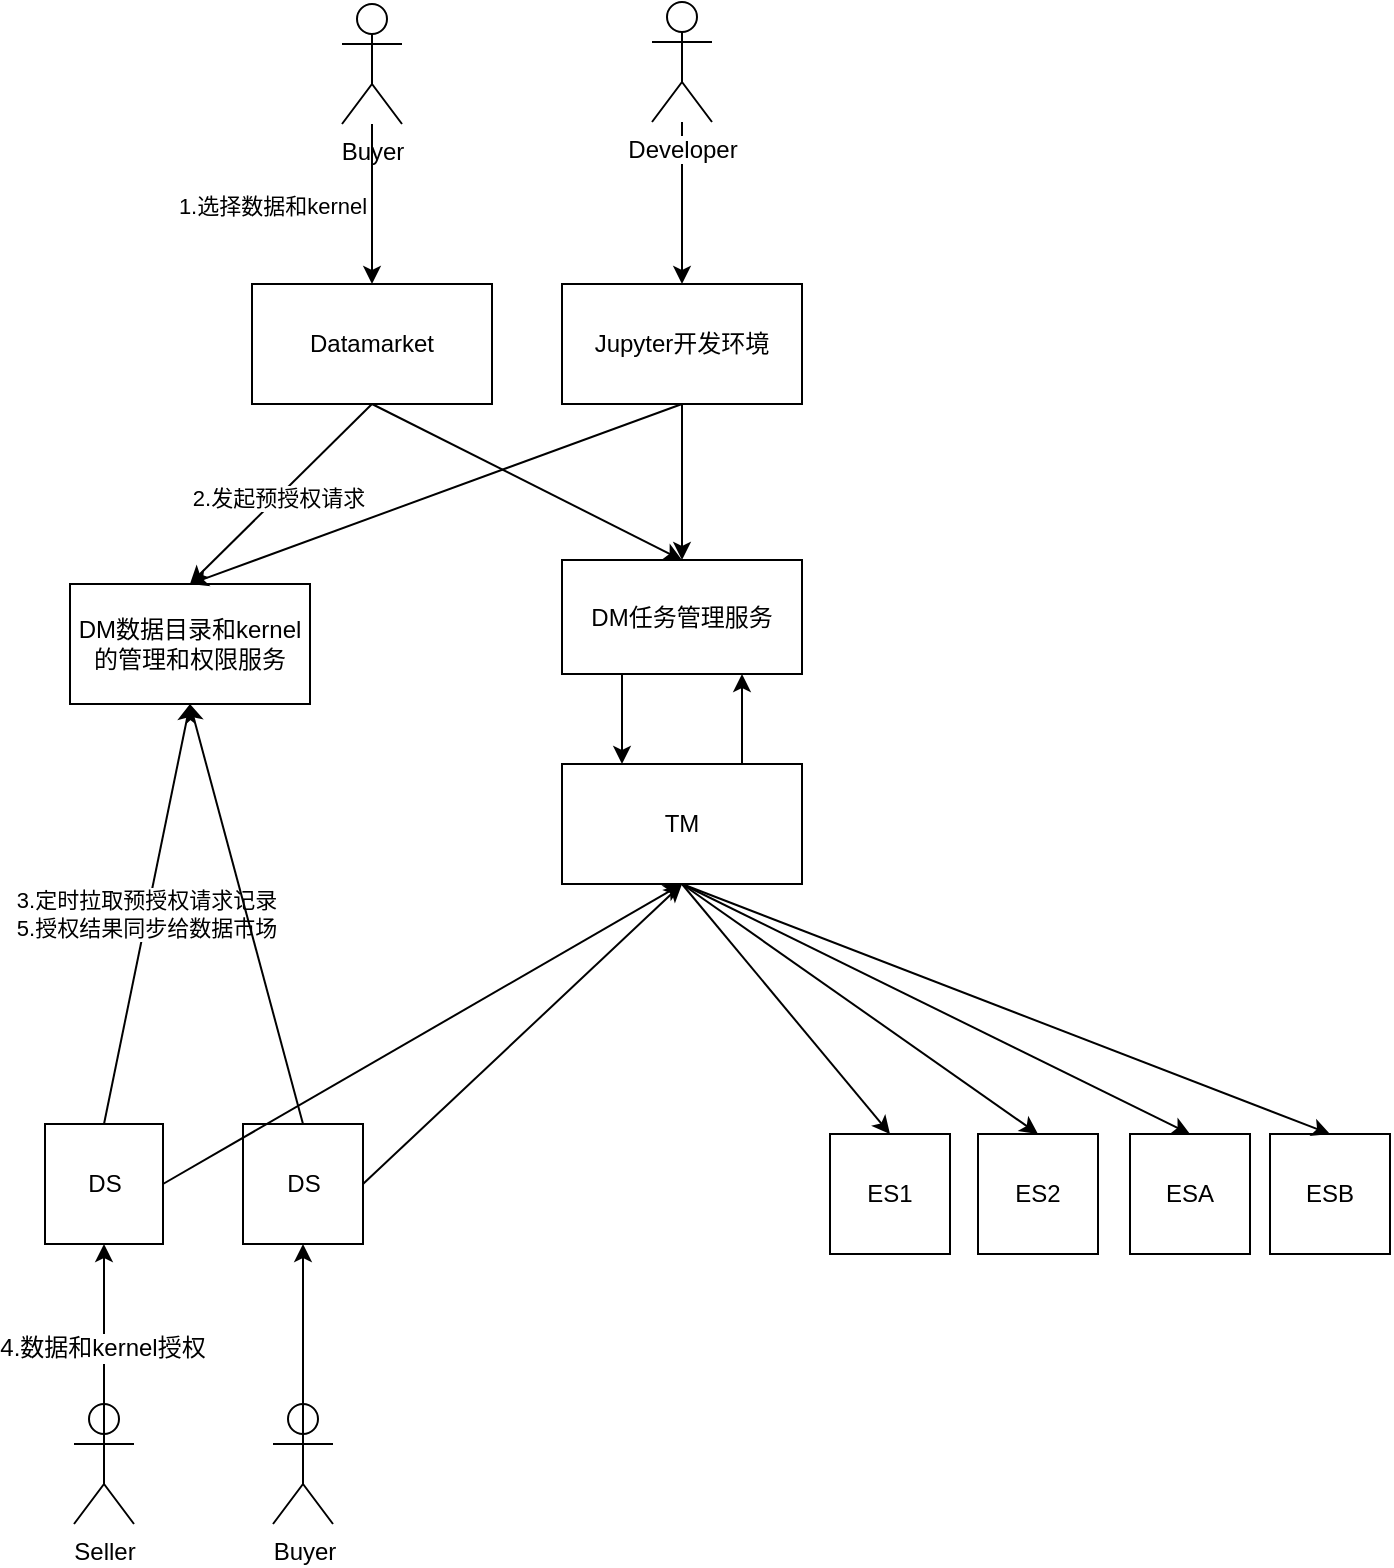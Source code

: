 <mxfile version="12.9.11" type="github">
  <diagram id="OBpz-HxGuRN2mtiWmTwj" name="Page-1">
    <mxGraphModel dx="885" dy="1855" grid="1" gridSize="10" guides="1" tooltips="1" connect="1" arrows="1" fold="1" page="1" pageScale="1" pageWidth="827" pageHeight="1169" math="0" shadow="0">
      <root>
        <mxCell id="0" />
        <mxCell id="1" parent="0" />
        <mxCell id="ubIFbfM6RXI0TAhfLppu-1" value="DS" style="rounded=0;whiteSpace=wrap;html=1;" parent="1" vertex="1">
          <mxGeometry x="137.5" y="550" width="59" height="60" as="geometry" />
        </mxCell>
        <mxCell id="ubIFbfM6RXI0TAhfLppu-2" value="TM" style="rounded=0;whiteSpace=wrap;html=1;" parent="1" vertex="1">
          <mxGeometry x="396" y="370" width="120" height="60" as="geometry" />
        </mxCell>
        <mxCell id="ubIFbfM6RXI0TAhfLppu-3" value="ES1" style="rounded=0;whiteSpace=wrap;html=1;" parent="1" vertex="1">
          <mxGeometry x="530" y="555" width="60" height="60" as="geometry" />
        </mxCell>
        <mxCell id="ubIFbfM6RXI0TAhfLppu-4" value="ESB" style="rounded=0;whiteSpace=wrap;html=1;" parent="1" vertex="1">
          <mxGeometry x="750" y="555" width="60" height="60" as="geometry" />
        </mxCell>
        <mxCell id="ubIFbfM6RXI0TAhfLppu-5" value="ES2" style="rounded=0;whiteSpace=wrap;html=1;" parent="1" vertex="1">
          <mxGeometry x="604" y="555" width="60" height="60" as="geometry" />
        </mxCell>
        <mxCell id="ubIFbfM6RXI0TAhfLppu-6" value="ESA" style="rounded=0;whiteSpace=wrap;html=1;" parent="1" vertex="1">
          <mxGeometry x="680" y="555" width="60" height="60" as="geometry" />
        </mxCell>
        <mxCell id="ubIFbfM6RXI0TAhfLppu-7" value="DS" style="rounded=0;whiteSpace=wrap;html=1;" parent="1" vertex="1">
          <mxGeometry x="236.5" y="550" width="60" height="60" as="geometry" />
        </mxCell>
        <mxCell id="ubIFbfM6RXI0TAhfLppu-9" value="Datamarket" style="rounded=0;whiteSpace=wrap;html=1;" parent="1" vertex="1">
          <mxGeometry x="241" y="130" width="120" height="60" as="geometry" />
        </mxCell>
        <mxCell id="ubIFbfM6RXI0TAhfLppu-10" value="3.定时拉取预授权请求记录&lt;br&gt;5.授权结果同步给数据市场" style="endArrow=classic;html=1;exitX=0.5;exitY=0;exitDx=0;exitDy=0;entryX=0.5;entryY=1;entryDx=0;entryDy=0;" parent="1" source="ubIFbfM6RXI0TAhfLppu-1" target="01qpAVNiIotyaC1VNr4l-2" edge="1">
          <mxGeometry width="50" height="50" relative="1" as="geometry">
            <mxPoint x="360" y="310" as="sourcePoint" />
            <mxPoint x="410" y="260" as="targetPoint" />
          </mxGeometry>
        </mxCell>
        <mxCell id="ubIFbfM6RXI0TAhfLppu-11" value="Seller" style="shape=umlActor;verticalLabelPosition=bottom;labelBackgroundColor=#ffffff;verticalAlign=top;html=1;outlineConnect=0;" parent="1" vertex="1">
          <mxGeometry x="152" y="690" width="30" height="60" as="geometry" />
        </mxCell>
        <mxCell id="ubIFbfM6RXI0TAhfLppu-12" value="" style="endArrow=classic;html=1;exitX=0.5;exitY=0.5;exitDx=0;exitDy=0;exitPerimeter=0;entryX=0.5;entryY=1;entryDx=0;entryDy=0;" parent="1" source="ubIFbfM6RXI0TAhfLppu-11" target="ubIFbfM6RXI0TAhfLppu-1" edge="1">
          <mxGeometry width="50" height="50" relative="1" as="geometry">
            <mxPoint x="200" y="380" as="sourcePoint" />
            <mxPoint x="250" y="330" as="targetPoint" />
          </mxGeometry>
        </mxCell>
        <mxCell id="01qpAVNiIotyaC1VNr4l-12" value="&lt;span style=&quot;font-size: 12px&quot;&gt;4.数据和kernel授权&lt;/span&gt;" style="edgeLabel;html=1;align=center;verticalAlign=middle;resizable=0;points=[];" vertex="1" connectable="0" parent="ubIFbfM6RXI0TAhfLppu-12">
          <mxGeometry x="0.063" y="1" relative="1" as="geometry">
            <mxPoint as="offset" />
          </mxGeometry>
        </mxCell>
        <mxCell id="ubIFbfM6RXI0TAhfLppu-15" value="" style="endArrow=classic;html=1;entryX=0.5;entryY=0;entryDx=0;entryDy=0;exitX=0.5;exitY=1;exitDx=0;exitDy=0;" parent="1" source="ubIFbfM6RXI0TAhfLppu-2" target="ubIFbfM6RXI0TAhfLppu-3" edge="1">
          <mxGeometry width="50" height="50" relative="1" as="geometry">
            <mxPoint x="494" y="400" as="sourcePoint" />
            <mxPoint x="544" y="350" as="targetPoint" />
          </mxGeometry>
        </mxCell>
        <mxCell id="ubIFbfM6RXI0TAhfLppu-16" value="" style="endArrow=classic;html=1;entryX=0.5;entryY=0;entryDx=0;entryDy=0;exitX=0.5;exitY=1;exitDx=0;exitDy=0;" parent="1" source="ubIFbfM6RXI0TAhfLppu-2" target="ubIFbfM6RXI0TAhfLppu-4" edge="1">
          <mxGeometry width="50" height="50" relative="1" as="geometry">
            <mxPoint x="494" y="400" as="sourcePoint" />
            <mxPoint x="544" y="350" as="targetPoint" />
          </mxGeometry>
        </mxCell>
        <mxCell id="ubIFbfM6RXI0TAhfLppu-17" value="" style="endArrow=classic;html=1;entryX=0.5;entryY=0;entryDx=0;entryDy=0;exitX=0.5;exitY=1;exitDx=0;exitDy=0;" parent="1" source="ubIFbfM6RXI0TAhfLppu-2" target="ubIFbfM6RXI0TAhfLppu-5" edge="1">
          <mxGeometry width="50" height="50" relative="1" as="geometry">
            <mxPoint x="494" y="400" as="sourcePoint" />
            <mxPoint x="544" y="350" as="targetPoint" />
          </mxGeometry>
        </mxCell>
        <mxCell id="ubIFbfM6RXI0TAhfLppu-18" value="" style="endArrow=classic;html=1;entryX=0.5;entryY=0;entryDx=0;entryDy=0;exitX=0.5;exitY=1;exitDx=0;exitDy=0;" parent="1" source="ubIFbfM6RXI0TAhfLppu-2" target="ubIFbfM6RXI0TAhfLppu-6" edge="1">
          <mxGeometry width="50" height="50" relative="1" as="geometry">
            <mxPoint x="494" y="400" as="sourcePoint" />
            <mxPoint x="544" y="350" as="targetPoint" />
          </mxGeometry>
        </mxCell>
        <mxCell id="ubIFbfM6RXI0TAhfLppu-19" value="" style="endArrow=classic;html=1;entryX=0.5;entryY=1;entryDx=0;entryDy=0;exitX=0.5;exitY=0;exitDx=0;exitDy=0;" parent="1" source="ubIFbfM6RXI0TAhfLppu-7" target="01qpAVNiIotyaC1VNr4l-2" edge="1">
          <mxGeometry width="50" height="50" relative="1" as="geometry">
            <mxPoint x="590" y="270" as="sourcePoint" />
            <mxPoint x="410" y="250" as="targetPoint" />
          </mxGeometry>
        </mxCell>
        <mxCell id="ubIFbfM6RXI0TAhfLppu-20" value="" style="endArrow=classic;html=1;entryX=0.25;entryY=0;entryDx=0;entryDy=0;exitX=0.25;exitY=1;exitDx=0;exitDy=0;" parent="1" source="01qpAVNiIotyaC1VNr4l-8" target="ubIFbfM6RXI0TAhfLppu-2" edge="1">
          <mxGeometry width="50" height="50" relative="1" as="geometry">
            <mxPoint x="360" y="300" as="sourcePoint" />
            <mxPoint x="410" y="250" as="targetPoint" />
          </mxGeometry>
        </mxCell>
        <mxCell id="ubIFbfM6RXI0TAhfLppu-21" value="" style="endArrow=classic;html=1;exitX=1;exitY=0.5;exitDx=0;exitDy=0;" parent="1" source="ubIFbfM6RXI0TAhfLppu-1" edge="1">
          <mxGeometry width="50" height="50" relative="1" as="geometry">
            <mxPoint x="360" y="300" as="sourcePoint" />
            <mxPoint x="456" y="430" as="targetPoint" />
          </mxGeometry>
        </mxCell>
        <mxCell id="ubIFbfM6RXI0TAhfLppu-22" value="" style="endArrow=classic;html=1;exitX=1;exitY=0.5;exitDx=0;exitDy=0;entryX=0.5;entryY=1;entryDx=0;entryDy=0;" parent="1" source="ubIFbfM6RXI0TAhfLppu-7" target="ubIFbfM6RXI0TAhfLppu-2" edge="1">
          <mxGeometry width="50" height="50" relative="1" as="geometry">
            <mxPoint x="360" y="300" as="sourcePoint" />
            <mxPoint x="410" y="250" as="targetPoint" />
          </mxGeometry>
        </mxCell>
        <mxCell id="ubIFbfM6RXI0TAhfLppu-23" value="Buyer" style="shape=umlActor;verticalLabelPosition=bottom;labelBackgroundColor=#ffffff;verticalAlign=top;html=1;outlineConnect=0;" parent="1" vertex="1">
          <mxGeometry x="286" y="-10" width="30" height="60" as="geometry" />
        </mxCell>
        <mxCell id="ubIFbfM6RXI0TAhfLppu-25" value="" style="endArrow=classic;html=1;entryX=0.5;entryY=0;entryDx=0;entryDy=0;" parent="1" source="ubIFbfM6RXI0TAhfLppu-23" target="ubIFbfM6RXI0TAhfLppu-9" edge="1">
          <mxGeometry width="50" height="50" relative="1" as="geometry">
            <mxPoint x="241" y="290" as="sourcePoint" />
            <mxPoint x="291" y="240" as="targetPoint" />
          </mxGeometry>
        </mxCell>
        <mxCell id="ubIFbfM6RXI0TAhfLppu-28" value="1.选择数据和kernel" style="edgeLabel;html=1;align=center;verticalAlign=middle;resizable=0;points=[];" parent="ubIFbfM6RXI0TAhfLppu-25" vertex="1" connectable="0">
          <mxGeometry x="-0.104" relative="1" as="geometry">
            <mxPoint x="-50" y="5" as="offset" />
          </mxGeometry>
        </mxCell>
        <mxCell id="ubIFbfM6RXI0TAhfLppu-37" value="" style="endArrow=classic;html=1;entryX=0.75;entryY=1;entryDx=0;entryDy=0;exitX=0.75;exitY=0;exitDx=0;exitDy=0;" parent="1" source="ubIFbfM6RXI0TAhfLppu-2" target="01qpAVNiIotyaC1VNr4l-8" edge="1">
          <mxGeometry width="50" height="50" relative="1" as="geometry">
            <mxPoint x="380" y="250" as="sourcePoint" />
            <mxPoint x="430" y="200" as="targetPoint" />
          </mxGeometry>
        </mxCell>
        <mxCell id="ubIFbfM6RXI0TAhfLppu-38" value="Buyer" style="shape=umlActor;verticalLabelPosition=bottom;labelBackgroundColor=#ffffff;verticalAlign=top;html=1;outlineConnect=0;" parent="1" vertex="1">
          <mxGeometry x="251.5" y="690" width="30" height="60" as="geometry" />
        </mxCell>
        <mxCell id="ubIFbfM6RXI0TAhfLppu-39" value="" style="endArrow=classic;html=1;exitX=0.5;exitY=0.5;exitDx=0;exitDy=0;exitPerimeter=0;entryX=0.5;entryY=1;entryDx=0;entryDy=0;" parent="1" source="ubIFbfM6RXI0TAhfLppu-38" target="ubIFbfM6RXI0TAhfLppu-7" edge="1">
          <mxGeometry width="50" height="50" relative="1" as="geometry">
            <mxPoint x="-40" y="250" as="sourcePoint" />
            <mxPoint x="10" y="200" as="targetPoint" />
          </mxGeometry>
        </mxCell>
        <mxCell id="01qpAVNiIotyaC1VNr4l-2" value="DM数据目录和kernel的管理和权限服务" style="rounded=0;whiteSpace=wrap;html=1;" vertex="1" parent="1">
          <mxGeometry x="150" y="280" width="120" height="60" as="geometry" />
        </mxCell>
        <mxCell id="01qpAVNiIotyaC1VNr4l-3" value="" style="endArrow=classic;html=1;exitX=0.5;exitY=1;exitDx=0;exitDy=0;entryX=0.5;entryY=0;entryDx=0;entryDy=0;" edge="1" parent="1" source="ubIFbfM6RXI0TAhfLppu-9" target="01qpAVNiIotyaC1VNr4l-2">
          <mxGeometry width="50" height="50" relative="1" as="geometry">
            <mxPoint x="326" y="345" as="sourcePoint" />
            <mxPoint x="376" y="295" as="targetPoint" />
          </mxGeometry>
        </mxCell>
        <mxCell id="01qpAVNiIotyaC1VNr4l-4" value="2.发起预授权请求" style="edgeLabel;html=1;align=center;verticalAlign=middle;resizable=0;points=[];" vertex="1" connectable="0" parent="01qpAVNiIotyaC1VNr4l-3">
          <mxGeometry x="0.045" relative="1" as="geometry">
            <mxPoint as="offset" />
          </mxGeometry>
        </mxCell>
        <mxCell id="01qpAVNiIotyaC1VNr4l-5" value="Jupyter开发环境" style="rounded=0;whiteSpace=wrap;html=1;" vertex="1" parent="1">
          <mxGeometry x="396" y="130" width="120" height="60" as="geometry" />
        </mxCell>
        <mxCell id="01qpAVNiIotyaC1VNr4l-7" value="" style="edgeStyle=orthogonalEdgeStyle;rounded=0;orthogonalLoop=1;jettySize=auto;html=1;" edge="1" parent="1" source="01qpAVNiIotyaC1VNr4l-6" target="01qpAVNiIotyaC1VNr4l-5">
          <mxGeometry relative="1" as="geometry" />
        </mxCell>
        <mxCell id="01qpAVNiIotyaC1VNr4l-6" value="Developer" style="shape=umlActor;verticalLabelPosition=bottom;labelBackgroundColor=#ffffff;verticalAlign=top;html=1;outlineConnect=0;" vertex="1" parent="1">
          <mxGeometry x="441" y="-11" width="30" height="60" as="geometry" />
        </mxCell>
        <mxCell id="01qpAVNiIotyaC1VNr4l-8" value="DM任务管理服务" style="rounded=0;whiteSpace=wrap;html=1;" vertex="1" parent="1">
          <mxGeometry x="396" y="268" width="120" height="57" as="geometry" />
        </mxCell>
        <mxCell id="01qpAVNiIotyaC1VNr4l-9" value="" style="endArrow=classic;html=1;exitX=0.5;exitY=1;exitDx=0;exitDy=0;entryX=0.5;entryY=0;entryDx=0;entryDy=0;" edge="1" parent="1" source="ubIFbfM6RXI0TAhfLppu-9" target="01qpAVNiIotyaC1VNr4l-8">
          <mxGeometry width="50" height="50" relative="1" as="geometry">
            <mxPoint x="466" y="345" as="sourcePoint" />
            <mxPoint x="516" y="295" as="targetPoint" />
          </mxGeometry>
        </mxCell>
        <mxCell id="01qpAVNiIotyaC1VNr4l-10" value="" style="endArrow=classic;html=1;exitX=0.5;exitY=1;exitDx=0;exitDy=0;entryX=0.5;entryY=0;entryDx=0;entryDy=0;" edge="1" parent="1" source="01qpAVNiIotyaC1VNr4l-5" target="01qpAVNiIotyaC1VNr4l-8">
          <mxGeometry width="50" height="50" relative="1" as="geometry">
            <mxPoint x="466" y="345" as="sourcePoint" />
            <mxPoint x="516" y="295" as="targetPoint" />
          </mxGeometry>
        </mxCell>
        <mxCell id="01qpAVNiIotyaC1VNr4l-11" value="" style="endArrow=classic;html=1;exitX=0.5;exitY=1;exitDx=0;exitDy=0;entryX=0.5;entryY=0;entryDx=0;entryDy=0;" edge="1" parent="1" source="01qpAVNiIotyaC1VNr4l-5" target="01qpAVNiIotyaC1VNr4l-2">
          <mxGeometry width="50" height="50" relative="1" as="geometry">
            <mxPoint x="537" y="215" as="sourcePoint" />
            <mxPoint x="496" y="295" as="targetPoint" />
          </mxGeometry>
        </mxCell>
      </root>
    </mxGraphModel>
  </diagram>
</mxfile>
